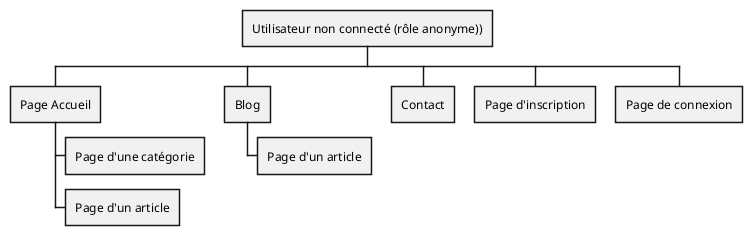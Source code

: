 @startwbs
+ Utilisateur non connecté (rôle anonyme))
++ Page Accueil
+++ Page d'une catégorie
+++ Page d'un article
++ Blog
+++ Page d'un article
++ Contact
++ Page d'inscription
++ Page de connexion
@endwbs

